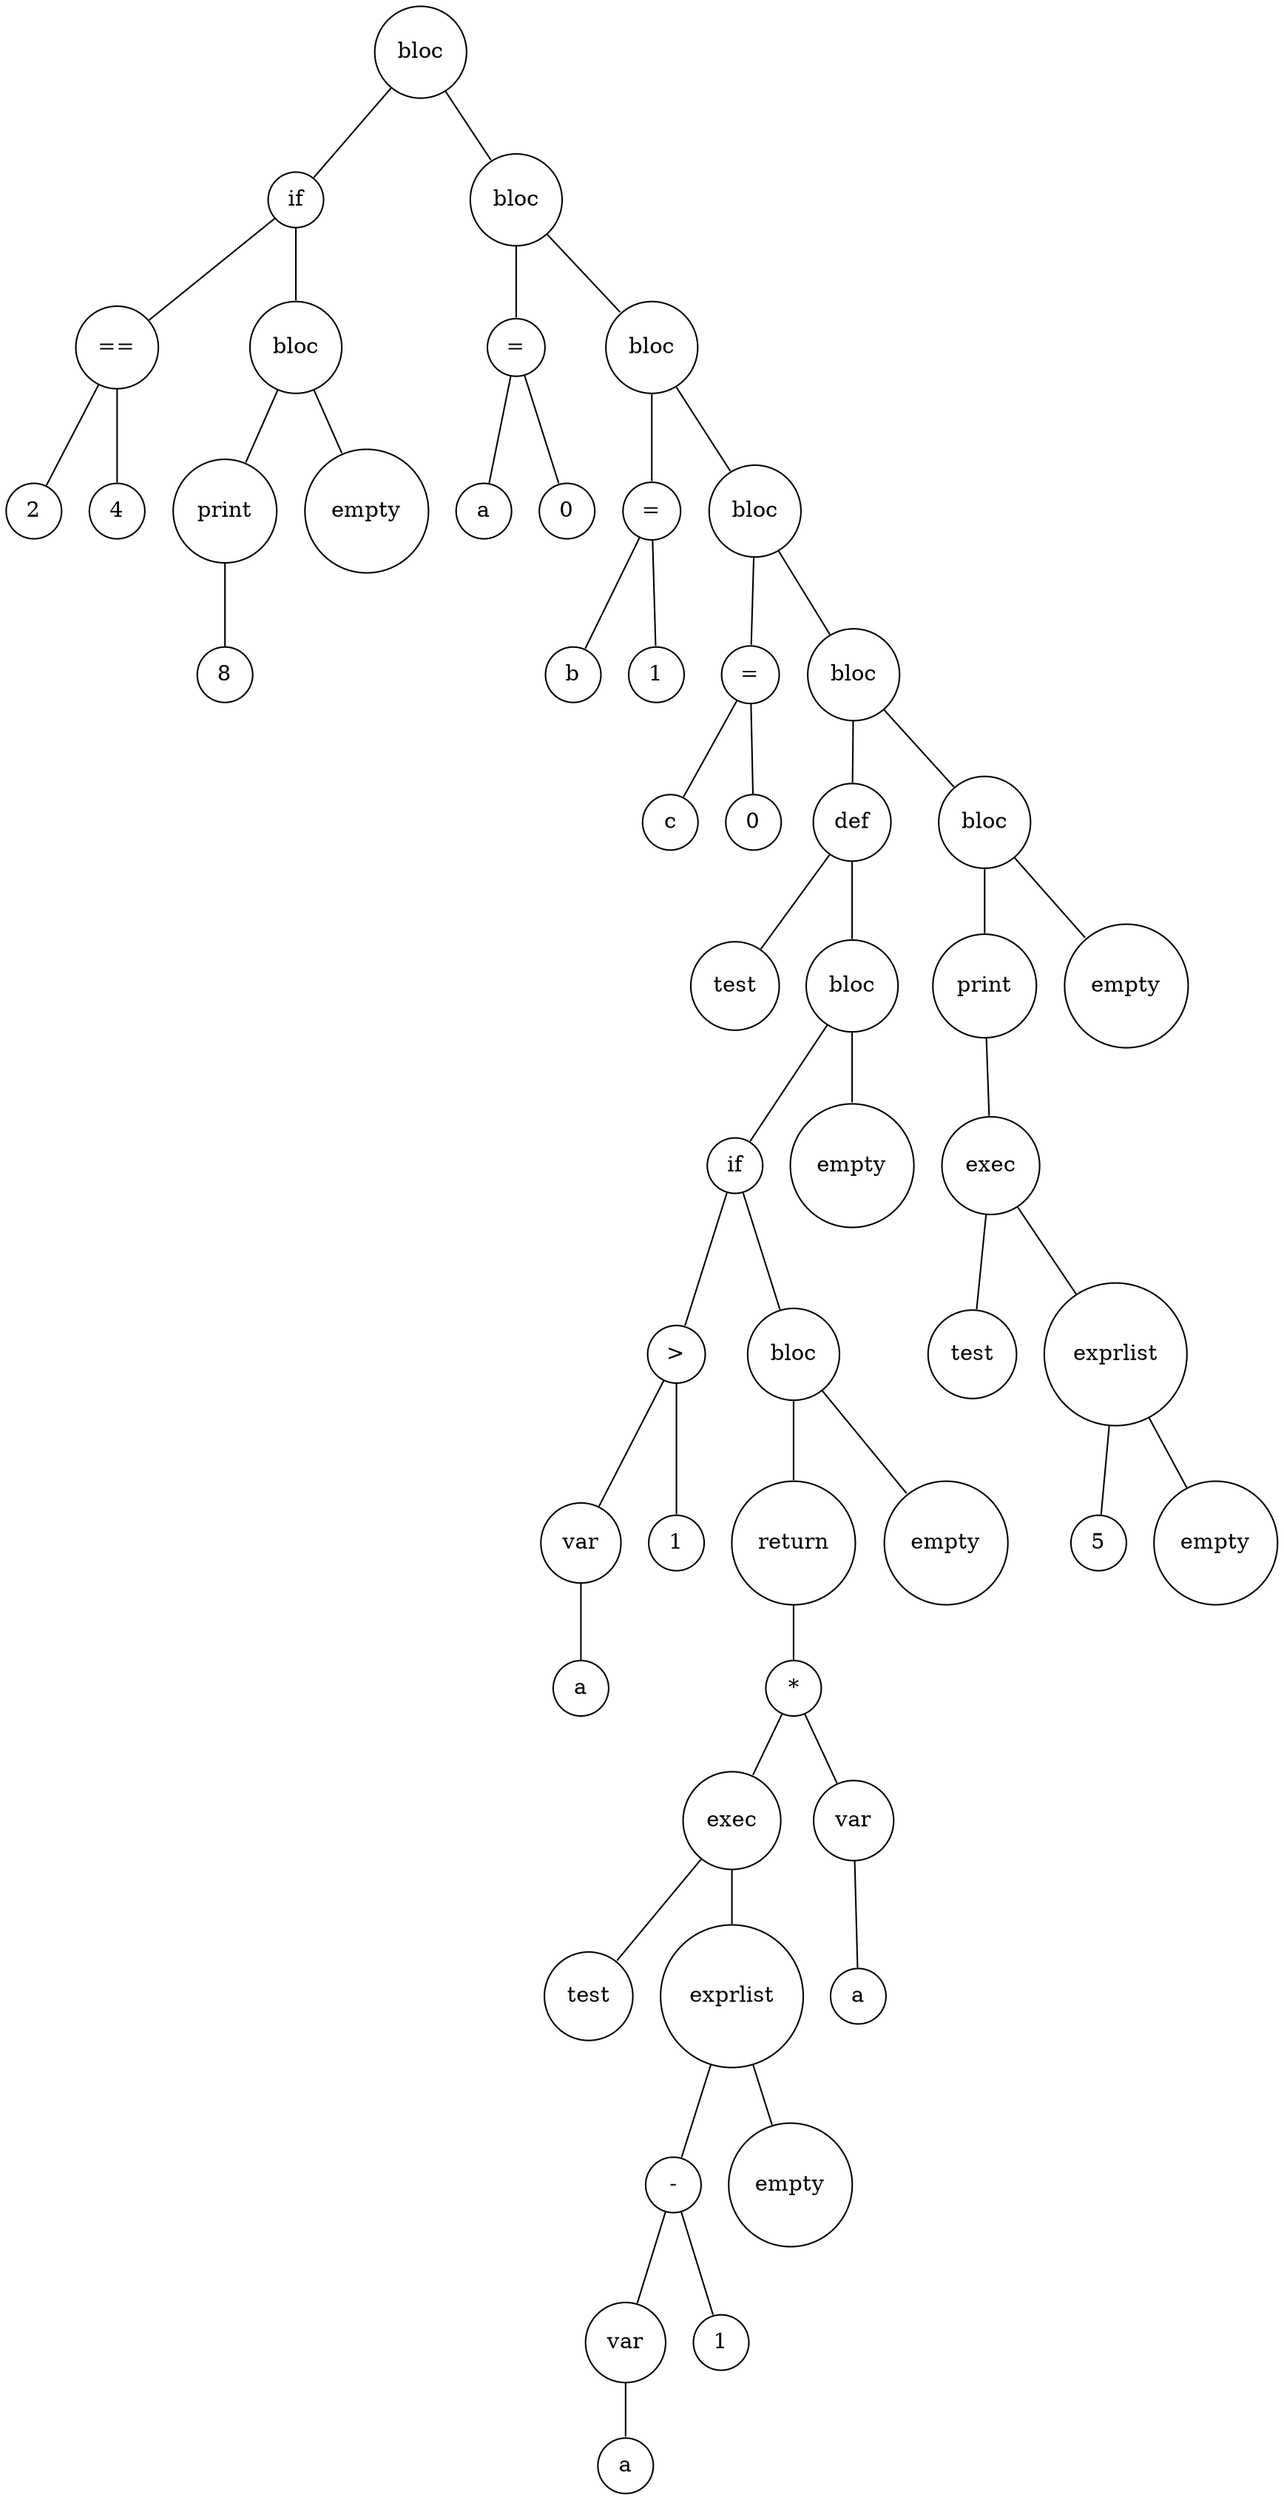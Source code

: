 digraph {
	node [shape=circle]
	"65f363a1-8742-4234-a3d3-8801708e77fe" [label=bloc]
	"cc816bc5-9ac6-47b6-886f-cc03eac73ebb" [label=if]
	"64b87c1e-cd15-44b2-97fe-eb23418740d9" [label="=="]
	"558f1211-c92a-4a83-a59b-22b6a3032f3e" [label=2]
	"64b87c1e-cd15-44b2-97fe-eb23418740d9" -> "558f1211-c92a-4a83-a59b-22b6a3032f3e" [arrowsize=0]
	"d00c71cb-9eda-42f4-82db-ba0173a7a06a" [label=4]
	"64b87c1e-cd15-44b2-97fe-eb23418740d9" -> "d00c71cb-9eda-42f4-82db-ba0173a7a06a" [arrowsize=0]
	"cc816bc5-9ac6-47b6-886f-cc03eac73ebb" -> "64b87c1e-cd15-44b2-97fe-eb23418740d9" [arrowsize=0]
	"00bc5dcd-f04d-49d7-ae8e-8969dd079eba" [label=bloc]
	"96c4f842-0ca0-4d73-9555-2872f9f6632c" [label=print]
	"36d53f73-3cff-45c0-a4b6-401c8475df01" [label=8]
	"96c4f842-0ca0-4d73-9555-2872f9f6632c" -> "36d53f73-3cff-45c0-a4b6-401c8475df01" [arrowsize=0]
	"00bc5dcd-f04d-49d7-ae8e-8969dd079eba" -> "96c4f842-0ca0-4d73-9555-2872f9f6632c" [arrowsize=0]
	"23696d62-3d86-4a8b-9304-0c0e10fe3948" [label=empty]
	"00bc5dcd-f04d-49d7-ae8e-8969dd079eba" -> "23696d62-3d86-4a8b-9304-0c0e10fe3948" [arrowsize=0]
	"cc816bc5-9ac6-47b6-886f-cc03eac73ebb" -> "00bc5dcd-f04d-49d7-ae8e-8969dd079eba" [arrowsize=0]
	"65f363a1-8742-4234-a3d3-8801708e77fe" -> "cc816bc5-9ac6-47b6-886f-cc03eac73ebb" [arrowsize=0]
	"8ad8867e-5729-4d81-8fd4-58d93a7289eb" [label=bloc]
	"14562fcc-498f-4a6d-b761-ff9c6f285fea" [label="="]
	"5b61da4a-36bf-468d-8558-974a42286c71" [label=a]
	"14562fcc-498f-4a6d-b761-ff9c6f285fea" -> "5b61da4a-36bf-468d-8558-974a42286c71" [arrowsize=0]
	"1529945f-f805-43ff-b197-7c187e1a07ef" [label=0]
	"14562fcc-498f-4a6d-b761-ff9c6f285fea" -> "1529945f-f805-43ff-b197-7c187e1a07ef" [arrowsize=0]
	"8ad8867e-5729-4d81-8fd4-58d93a7289eb" -> "14562fcc-498f-4a6d-b761-ff9c6f285fea" [arrowsize=0]
	"4edfa844-0854-4c3f-98bd-f21a6c83e35b" [label=bloc]
	"33d1787e-0cf6-41e9-958e-20003025ec7d" [label="="]
	"48e1bdb5-d114-4344-a563-5f2c4e9c5f59" [label=b]
	"33d1787e-0cf6-41e9-958e-20003025ec7d" -> "48e1bdb5-d114-4344-a563-5f2c4e9c5f59" [arrowsize=0]
	"f602df75-e1ac-4a1c-9cc5-7cb3b7c05f50" [label=1]
	"33d1787e-0cf6-41e9-958e-20003025ec7d" -> "f602df75-e1ac-4a1c-9cc5-7cb3b7c05f50" [arrowsize=0]
	"4edfa844-0854-4c3f-98bd-f21a6c83e35b" -> "33d1787e-0cf6-41e9-958e-20003025ec7d" [arrowsize=0]
	"ca52c3ea-e511-48ec-a1bd-16182deee1fd" [label=bloc]
	"89afafd5-7149-4ee1-a8c6-394a994155e3" [label="="]
	"44c28c7d-2178-42c4-8b4e-133fd3928d83" [label=c]
	"89afafd5-7149-4ee1-a8c6-394a994155e3" -> "44c28c7d-2178-42c4-8b4e-133fd3928d83" [arrowsize=0]
	"4b0fe093-dd95-410b-a8ff-edee7679e3dc" [label=0]
	"89afafd5-7149-4ee1-a8c6-394a994155e3" -> "4b0fe093-dd95-410b-a8ff-edee7679e3dc" [arrowsize=0]
	"ca52c3ea-e511-48ec-a1bd-16182deee1fd" -> "89afafd5-7149-4ee1-a8c6-394a994155e3" [arrowsize=0]
	"6bd007db-fd2b-4fc6-8a5e-17c2d8c5fb0b" [label=bloc]
	"9031553b-30d9-4e6d-bf20-ab71f89d0062" [label=def]
	"615001c5-82e6-4885-9bee-38323115ad7c" [label=test]
	"9031553b-30d9-4e6d-bf20-ab71f89d0062" -> "615001c5-82e6-4885-9bee-38323115ad7c" [arrowsize=0]
	"25f01f00-c116-431e-a717-f50ac6aa4045" [label=bloc]
	"cad465dc-fb22-4af7-be47-a4e5b1411860" [label=if]
	"fbbe0742-d41d-48c3-bafe-9d3ec28ee376" [label=">"]
	"86a8b234-109f-42f1-8fc6-728b40aadb54" [label=var]
	"b32837c9-0b74-4522-8992-b63132b37bc0" [label=a]
	"86a8b234-109f-42f1-8fc6-728b40aadb54" -> "b32837c9-0b74-4522-8992-b63132b37bc0" [arrowsize=0]
	"fbbe0742-d41d-48c3-bafe-9d3ec28ee376" -> "86a8b234-109f-42f1-8fc6-728b40aadb54" [arrowsize=0]
	"f37f6730-1727-4635-9d13-8a0f7d735e26" [label=1]
	"fbbe0742-d41d-48c3-bafe-9d3ec28ee376" -> "f37f6730-1727-4635-9d13-8a0f7d735e26" [arrowsize=0]
	"cad465dc-fb22-4af7-be47-a4e5b1411860" -> "fbbe0742-d41d-48c3-bafe-9d3ec28ee376" [arrowsize=0]
	"66f020f7-6c11-4638-813d-1fcd3bf42ce1" [label=bloc]
	"efb5c414-2dc5-43ee-a281-1cea80bb9294" [label=return]
	"36da5122-6978-4e1e-8905-3c6aa8dfe47c" [label="*"]
	"64f9cb36-442b-48e8-a7d4-ee3716882219" [label=exec]
	"f8b8b17f-5e56-4f18-aaca-405782fd9cd5" [label=test]
	"64f9cb36-442b-48e8-a7d4-ee3716882219" -> "f8b8b17f-5e56-4f18-aaca-405782fd9cd5" [arrowsize=0]
	"1037e915-0faa-4dd3-a0b9-27e26c42e118" [label=exprlist]
	"b39ffab0-cbdc-4ade-8328-5a30c94a68de" [label="-"]
	"f4307230-ee04-4465-be13-9e1c6b02fa85" [label=var]
	"ca878121-b81c-4c38-9280-92e9c653242a" [label=a]
	"f4307230-ee04-4465-be13-9e1c6b02fa85" -> "ca878121-b81c-4c38-9280-92e9c653242a" [arrowsize=0]
	"b39ffab0-cbdc-4ade-8328-5a30c94a68de" -> "f4307230-ee04-4465-be13-9e1c6b02fa85" [arrowsize=0]
	"660c0322-30c0-43a7-8f54-75e81769a173" [label=1]
	"b39ffab0-cbdc-4ade-8328-5a30c94a68de" -> "660c0322-30c0-43a7-8f54-75e81769a173" [arrowsize=0]
	"1037e915-0faa-4dd3-a0b9-27e26c42e118" -> "b39ffab0-cbdc-4ade-8328-5a30c94a68de" [arrowsize=0]
	"c2209b1c-6f01-444d-9c2b-72e65afb0857" [label=empty]
	"1037e915-0faa-4dd3-a0b9-27e26c42e118" -> "c2209b1c-6f01-444d-9c2b-72e65afb0857" [arrowsize=0]
	"64f9cb36-442b-48e8-a7d4-ee3716882219" -> "1037e915-0faa-4dd3-a0b9-27e26c42e118" [arrowsize=0]
	"36da5122-6978-4e1e-8905-3c6aa8dfe47c" -> "64f9cb36-442b-48e8-a7d4-ee3716882219" [arrowsize=0]
	"f2960501-83dc-47a6-a704-554cf30e7298" [label=var]
	"7ba8d7d1-7bd9-4114-b69c-999d1ab33d8e" [label=a]
	"f2960501-83dc-47a6-a704-554cf30e7298" -> "7ba8d7d1-7bd9-4114-b69c-999d1ab33d8e" [arrowsize=0]
	"36da5122-6978-4e1e-8905-3c6aa8dfe47c" -> "f2960501-83dc-47a6-a704-554cf30e7298" [arrowsize=0]
	"efb5c414-2dc5-43ee-a281-1cea80bb9294" -> "36da5122-6978-4e1e-8905-3c6aa8dfe47c" [arrowsize=0]
	"66f020f7-6c11-4638-813d-1fcd3bf42ce1" -> "efb5c414-2dc5-43ee-a281-1cea80bb9294" [arrowsize=0]
	"51f027c8-01bc-45ae-8c5a-b0704544a135" [label=empty]
	"66f020f7-6c11-4638-813d-1fcd3bf42ce1" -> "51f027c8-01bc-45ae-8c5a-b0704544a135" [arrowsize=0]
	"cad465dc-fb22-4af7-be47-a4e5b1411860" -> "66f020f7-6c11-4638-813d-1fcd3bf42ce1" [arrowsize=0]
	"25f01f00-c116-431e-a717-f50ac6aa4045" -> "cad465dc-fb22-4af7-be47-a4e5b1411860" [arrowsize=0]
	"c50dd8bb-4f3b-4d11-aea2-e8a71c7e5aef" [label=empty]
	"25f01f00-c116-431e-a717-f50ac6aa4045" -> "c50dd8bb-4f3b-4d11-aea2-e8a71c7e5aef" [arrowsize=0]
	"9031553b-30d9-4e6d-bf20-ab71f89d0062" -> "25f01f00-c116-431e-a717-f50ac6aa4045" [arrowsize=0]
	"6bd007db-fd2b-4fc6-8a5e-17c2d8c5fb0b" -> "9031553b-30d9-4e6d-bf20-ab71f89d0062" [arrowsize=0]
	"86349bd8-51c4-4fab-81eb-55ab5af140d4" [label=bloc]
	"73aaf79c-a51c-4c8d-9a99-890e8d2c6142" [label=print]
	"2d4bbb11-e50d-47d9-bfd8-bef876e5fb9e" [label=exec]
	"70214ebe-53f7-42ff-b264-2d979654738e" [label=test]
	"2d4bbb11-e50d-47d9-bfd8-bef876e5fb9e" -> "70214ebe-53f7-42ff-b264-2d979654738e" [arrowsize=0]
	"b293c9ed-aaed-4caf-9129-acdfda1d1444" [label=exprlist]
	"6f48d02b-da6f-4328-8b94-5723ef5ec01c" [label=5]
	"b293c9ed-aaed-4caf-9129-acdfda1d1444" -> "6f48d02b-da6f-4328-8b94-5723ef5ec01c" [arrowsize=0]
	"dc7006ae-94e4-4022-b18c-d48c8abc7319" [label=empty]
	"b293c9ed-aaed-4caf-9129-acdfda1d1444" -> "dc7006ae-94e4-4022-b18c-d48c8abc7319" [arrowsize=0]
	"2d4bbb11-e50d-47d9-bfd8-bef876e5fb9e" -> "b293c9ed-aaed-4caf-9129-acdfda1d1444" [arrowsize=0]
	"73aaf79c-a51c-4c8d-9a99-890e8d2c6142" -> "2d4bbb11-e50d-47d9-bfd8-bef876e5fb9e" [arrowsize=0]
	"86349bd8-51c4-4fab-81eb-55ab5af140d4" -> "73aaf79c-a51c-4c8d-9a99-890e8d2c6142" [arrowsize=0]
	"0af1d9b9-f358-4508-91eb-9e819501e81a" [label=empty]
	"86349bd8-51c4-4fab-81eb-55ab5af140d4" -> "0af1d9b9-f358-4508-91eb-9e819501e81a" [arrowsize=0]
	"6bd007db-fd2b-4fc6-8a5e-17c2d8c5fb0b" -> "86349bd8-51c4-4fab-81eb-55ab5af140d4" [arrowsize=0]
	"ca52c3ea-e511-48ec-a1bd-16182deee1fd" -> "6bd007db-fd2b-4fc6-8a5e-17c2d8c5fb0b" [arrowsize=0]
	"4edfa844-0854-4c3f-98bd-f21a6c83e35b" -> "ca52c3ea-e511-48ec-a1bd-16182deee1fd" [arrowsize=0]
	"8ad8867e-5729-4d81-8fd4-58d93a7289eb" -> "4edfa844-0854-4c3f-98bd-f21a6c83e35b" [arrowsize=0]
	"65f363a1-8742-4234-a3d3-8801708e77fe" -> "8ad8867e-5729-4d81-8fd4-58d93a7289eb" [arrowsize=0]
}
